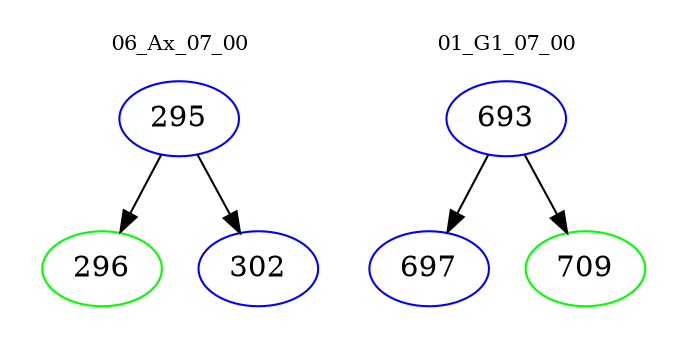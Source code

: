 digraph{
subgraph cluster_0 {
color = white
label = "06_Ax_07_00";
fontsize=10;
T0_295 [label="295", color="blue"]
T0_295 -> T0_296 [color="black"]
T0_296 [label="296", color="green"]
T0_295 -> T0_302 [color="black"]
T0_302 [label="302", color="blue"]
}
subgraph cluster_1 {
color = white
label = "01_G1_07_00";
fontsize=10;
T1_693 [label="693", color="blue"]
T1_693 -> T1_697 [color="black"]
T1_697 [label="697", color="blue"]
T1_693 -> T1_709 [color="black"]
T1_709 [label="709", color="green"]
}
}
